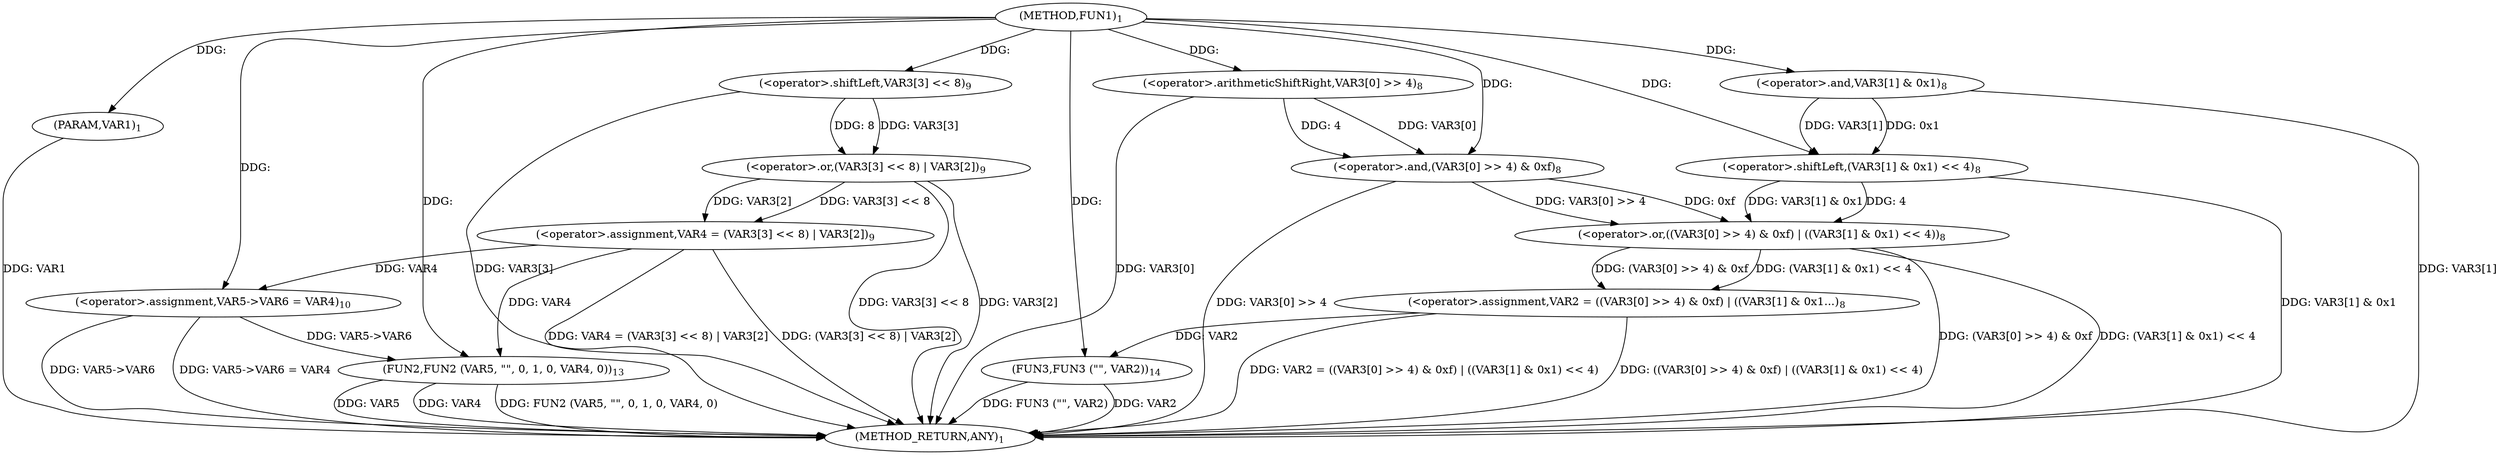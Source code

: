 digraph "FUN1" {  
"8" [label = <(METHOD,FUN1)<SUB>1</SUB>> ]
"57" [label = <(METHOD_RETURN,ANY)<SUB>1</SUB>> ]
"9" [label = <(PARAM,VAR1)<SUB>1</SUB>> ]
"12" [label = <(&lt;operator&gt;.assignment,VAR2 = ((VAR3[0] &gt;&gt; 4) &amp; 0xf) | ((VAR3[1] &amp; 0x1...)<SUB>8</SUB>> ]
"30" [label = <(&lt;operator&gt;.assignment,VAR4 = (VAR3[3] &lt;&lt; 8) | VAR3[2])<SUB>9</SUB>> ]
"41" [label = <(&lt;operator&gt;.assignment,VAR5-&gt;VAR6 = VAR4)<SUB>10</SUB>> ]
"46" [label = <(FUN2,FUN2 (VAR5, &quot;&quot;, 0, 1, 0, VAR4, 0))<SUB>13</SUB>> ]
"54" [label = <(FUN3,FUN3 (&quot;&quot;, VAR2))<SUB>14</SUB>> ]
"14" [label = <(&lt;operator&gt;.or,((VAR3[0] &gt;&gt; 4) &amp; 0xf) | ((VAR3[1] &amp; 0x1) &lt;&lt; 4))<SUB>8</SUB>> ]
"32" [label = <(&lt;operator&gt;.or,(VAR3[3] &lt;&lt; 8) | VAR3[2])<SUB>9</SUB>> ]
"15" [label = <(&lt;operator&gt;.and,(VAR3[0] &gt;&gt; 4) &amp; 0xf)<SUB>8</SUB>> ]
"22" [label = <(&lt;operator&gt;.shiftLeft,(VAR3[1] &amp; 0x1) &lt;&lt; 4)<SUB>8</SUB>> ]
"33" [label = <(&lt;operator&gt;.shiftLeft,VAR3[3] &lt;&lt; 8)<SUB>9</SUB>> ]
"16" [label = <(&lt;operator&gt;.arithmeticShiftRight,VAR3[0] &gt;&gt; 4)<SUB>8</SUB>> ]
"23" [label = <(&lt;operator&gt;.and,VAR3[1] &amp; 0x1)<SUB>8</SUB>> ]
  "9" -> "57"  [ label = "DDG: VAR1"] 
  "16" -> "57"  [ label = "DDG: VAR3[0]"] 
  "15" -> "57"  [ label = "DDG: VAR3[0] &gt;&gt; 4"] 
  "14" -> "57"  [ label = "DDG: (VAR3[0] &gt;&gt; 4) &amp; 0xf"] 
  "23" -> "57"  [ label = "DDG: VAR3[1]"] 
  "22" -> "57"  [ label = "DDG: VAR3[1] &amp; 0x1"] 
  "14" -> "57"  [ label = "DDG: (VAR3[1] &amp; 0x1) &lt;&lt; 4"] 
  "12" -> "57"  [ label = "DDG: ((VAR3[0] &gt;&gt; 4) &amp; 0xf) | ((VAR3[1] &amp; 0x1) &lt;&lt; 4)"] 
  "12" -> "57"  [ label = "DDG: VAR2 = ((VAR3[0] &gt;&gt; 4) &amp; 0xf) | ((VAR3[1] &amp; 0x1) &lt;&lt; 4)"] 
  "33" -> "57"  [ label = "DDG: VAR3[3]"] 
  "32" -> "57"  [ label = "DDG: VAR3[3] &lt;&lt; 8"] 
  "32" -> "57"  [ label = "DDG: VAR3[2]"] 
  "30" -> "57"  [ label = "DDG: (VAR3[3] &lt;&lt; 8) | VAR3[2]"] 
  "30" -> "57"  [ label = "DDG: VAR4 = (VAR3[3] &lt;&lt; 8) | VAR3[2]"] 
  "41" -> "57"  [ label = "DDG: VAR5-&gt;VAR6"] 
  "41" -> "57"  [ label = "DDG: VAR5-&gt;VAR6 = VAR4"] 
  "46" -> "57"  [ label = "DDG: VAR5"] 
  "46" -> "57"  [ label = "DDG: VAR4"] 
  "46" -> "57"  [ label = "DDG: FUN2 (VAR5, &quot;&quot;, 0, 1, 0, VAR4, 0)"] 
  "54" -> "57"  [ label = "DDG: VAR2"] 
  "54" -> "57"  [ label = "DDG: FUN3 (&quot;&quot;, VAR2)"] 
  "8" -> "9"  [ label = "DDG: "] 
  "14" -> "12"  [ label = "DDG: (VAR3[0] &gt;&gt; 4) &amp; 0xf"] 
  "14" -> "12"  [ label = "DDG: (VAR3[1] &amp; 0x1) &lt;&lt; 4"] 
  "32" -> "30"  [ label = "DDG: VAR3[3] &lt;&lt; 8"] 
  "32" -> "30"  [ label = "DDG: VAR3[2]"] 
  "30" -> "41"  [ label = "DDG: VAR4"] 
  "8" -> "41"  [ label = "DDG: "] 
  "41" -> "46"  [ label = "DDG: VAR5-&gt;VAR6"] 
  "8" -> "46"  [ label = "DDG: "] 
  "30" -> "46"  [ label = "DDG: VAR4"] 
  "8" -> "54"  [ label = "DDG: "] 
  "12" -> "54"  [ label = "DDG: VAR2"] 
  "15" -> "14"  [ label = "DDG: VAR3[0] &gt;&gt; 4"] 
  "15" -> "14"  [ label = "DDG: 0xf"] 
  "22" -> "14"  [ label = "DDG: VAR3[1] &amp; 0x1"] 
  "22" -> "14"  [ label = "DDG: 4"] 
  "33" -> "32"  [ label = "DDG: VAR3[3]"] 
  "33" -> "32"  [ label = "DDG: 8"] 
  "16" -> "15"  [ label = "DDG: VAR3[0]"] 
  "16" -> "15"  [ label = "DDG: 4"] 
  "8" -> "15"  [ label = "DDG: "] 
  "23" -> "22"  [ label = "DDG: VAR3[1]"] 
  "23" -> "22"  [ label = "DDG: 0x1"] 
  "8" -> "22"  [ label = "DDG: "] 
  "8" -> "33"  [ label = "DDG: "] 
  "8" -> "16"  [ label = "DDG: "] 
  "8" -> "23"  [ label = "DDG: "] 
}
